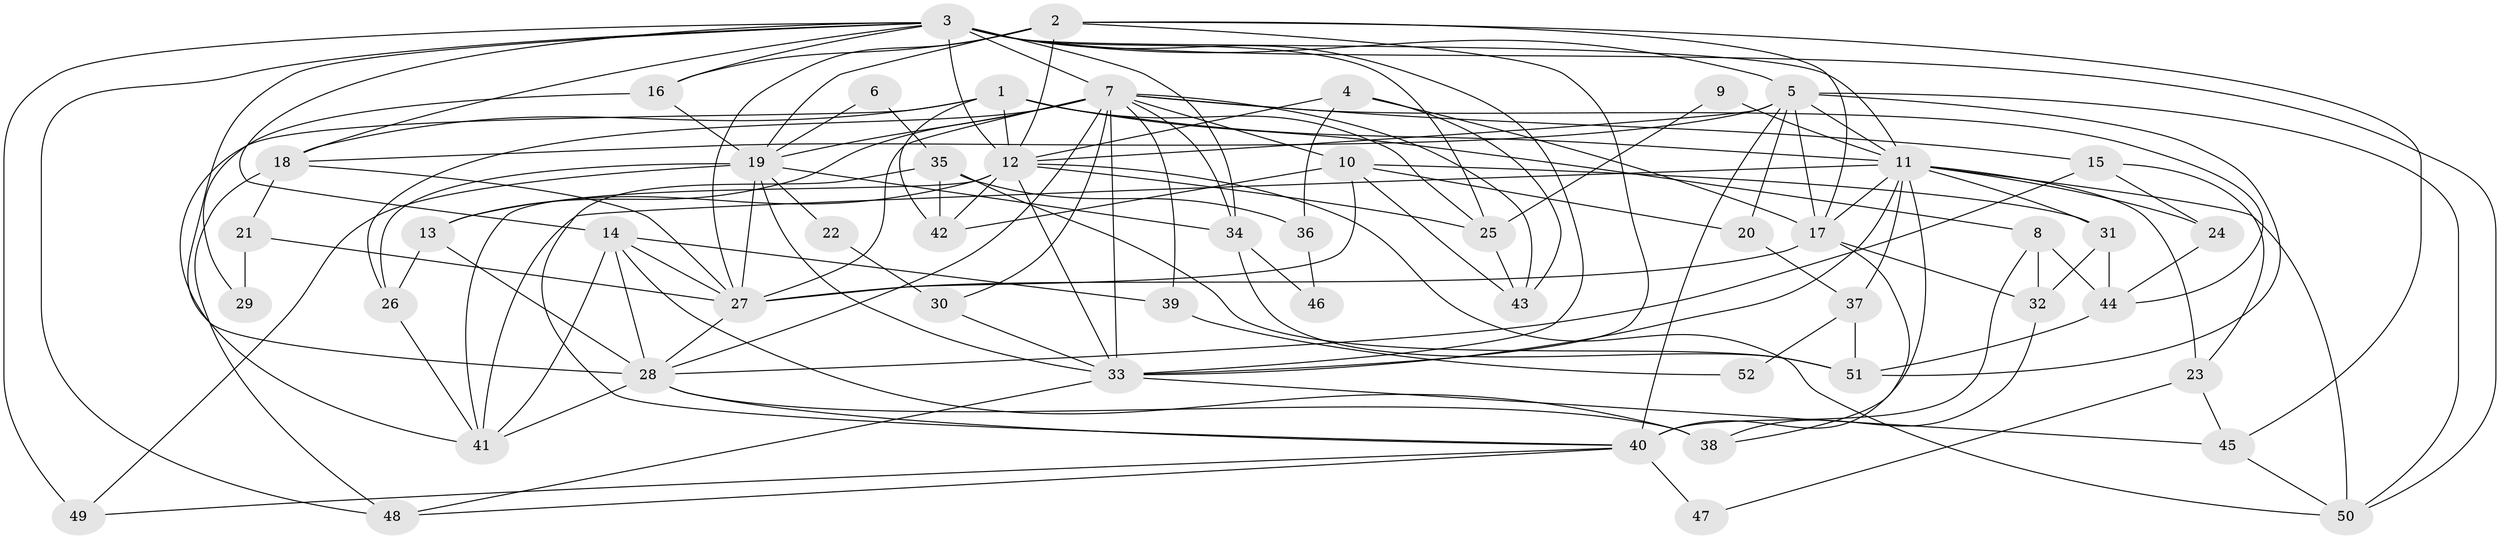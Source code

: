 // original degree distribution, {4: 0.2692307692307692, 3: 0.28846153846153844, 2: 0.11538461538461539, 5: 0.21153846153846154, 7: 0.038461538461538464, 6: 0.057692307692307696, 8: 0.019230769230769232}
// Generated by graph-tools (version 1.1) at 2025/36/03/09/25 02:36:21]
// undirected, 52 vertices, 138 edges
graph export_dot {
graph [start="1"]
  node [color=gray90,style=filled];
  1;
  2;
  3;
  4;
  5;
  6;
  7;
  8;
  9;
  10;
  11;
  12;
  13;
  14;
  15;
  16;
  17;
  18;
  19;
  20;
  21;
  22;
  23;
  24;
  25;
  26;
  27;
  28;
  29;
  30;
  31;
  32;
  33;
  34;
  35;
  36;
  37;
  38;
  39;
  40;
  41;
  42;
  43;
  44;
  45;
  46;
  47;
  48;
  49;
  50;
  51;
  52;
  1 -- 8 [weight=2.0];
  1 -- 11 [weight=1.0];
  1 -- 12 [weight=1.0];
  1 -- 18 [weight=1.0];
  1 -- 25 [weight=2.0];
  1 -- 41 [weight=1.0];
  1 -- 42 [weight=1.0];
  2 -- 12 [weight=1.0];
  2 -- 16 [weight=1.0];
  2 -- 17 [weight=1.0];
  2 -- 19 [weight=1.0];
  2 -- 27 [weight=1.0];
  2 -- 33 [weight=1.0];
  2 -- 45 [weight=1.0];
  3 -- 5 [weight=1.0];
  3 -- 7 [weight=1.0];
  3 -- 11 [weight=1.0];
  3 -- 12 [weight=1.0];
  3 -- 14 [weight=1.0];
  3 -- 16 [weight=2.0];
  3 -- 18 [weight=1.0];
  3 -- 25 [weight=1.0];
  3 -- 28 [weight=1.0];
  3 -- 33 [weight=1.0];
  3 -- 34 [weight=1.0];
  3 -- 48 [weight=1.0];
  3 -- 49 [weight=1.0];
  3 -- 50 [weight=1.0];
  4 -- 12 [weight=1.0];
  4 -- 17 [weight=1.0];
  4 -- 36 [weight=1.0];
  4 -- 43 [weight=1.0];
  5 -- 11 [weight=1.0];
  5 -- 12 [weight=1.0];
  5 -- 17 [weight=1.0];
  5 -- 18 [weight=1.0];
  5 -- 20 [weight=1.0];
  5 -- 40 [weight=2.0];
  5 -- 50 [weight=1.0];
  5 -- 51 [weight=1.0];
  6 -- 19 [weight=1.0];
  6 -- 35 [weight=1.0];
  7 -- 10 [weight=1.0];
  7 -- 13 [weight=3.0];
  7 -- 15 [weight=1.0];
  7 -- 19 [weight=2.0];
  7 -- 26 [weight=1.0];
  7 -- 27 [weight=1.0];
  7 -- 28 [weight=1.0];
  7 -- 30 [weight=1.0];
  7 -- 33 [weight=1.0];
  7 -- 34 [weight=1.0];
  7 -- 39 [weight=1.0];
  7 -- 43 [weight=1.0];
  7 -- 44 [weight=1.0];
  8 -- 32 [weight=1.0];
  8 -- 40 [weight=1.0];
  8 -- 44 [weight=1.0];
  9 -- 11 [weight=3.0];
  9 -- 25 [weight=1.0];
  10 -- 20 [weight=1.0];
  10 -- 27 [weight=1.0];
  10 -- 31 [weight=1.0];
  10 -- 42 [weight=1.0];
  10 -- 43 [weight=1.0];
  11 -- 17 [weight=1.0];
  11 -- 23 [weight=1.0];
  11 -- 24 [weight=1.0];
  11 -- 31 [weight=1.0];
  11 -- 33 [weight=1.0];
  11 -- 37 [weight=1.0];
  11 -- 40 [weight=1.0];
  11 -- 41 [weight=1.0];
  11 -- 50 [weight=1.0];
  12 -- 13 [weight=1.0];
  12 -- 25 [weight=1.0];
  12 -- 33 [weight=1.0];
  12 -- 41 [weight=2.0];
  12 -- 42 [weight=1.0];
  12 -- 50 [weight=1.0];
  13 -- 26 [weight=2.0];
  13 -- 28 [weight=1.0];
  14 -- 27 [weight=2.0];
  14 -- 28 [weight=1.0];
  14 -- 38 [weight=1.0];
  14 -- 39 [weight=1.0];
  14 -- 41 [weight=1.0];
  15 -- 23 [weight=1.0];
  15 -- 24 [weight=1.0];
  15 -- 28 [weight=1.0];
  16 -- 19 [weight=1.0];
  16 -- 29 [weight=1.0];
  17 -- 27 [weight=1.0];
  17 -- 32 [weight=1.0];
  17 -- 38 [weight=1.0];
  18 -- 21 [weight=1.0];
  18 -- 27 [weight=1.0];
  18 -- 48 [weight=1.0];
  19 -- 22 [weight=1.0];
  19 -- 26 [weight=1.0];
  19 -- 27 [weight=1.0];
  19 -- 33 [weight=1.0];
  19 -- 34 [weight=1.0];
  19 -- 49 [weight=1.0];
  20 -- 37 [weight=1.0];
  21 -- 27 [weight=1.0];
  21 -- 29 [weight=1.0];
  22 -- 30 [weight=1.0];
  23 -- 45 [weight=1.0];
  23 -- 47 [weight=1.0];
  24 -- 44 [weight=1.0];
  25 -- 43 [weight=1.0];
  26 -- 41 [weight=1.0];
  27 -- 28 [weight=1.0];
  28 -- 38 [weight=1.0];
  28 -- 40 [weight=1.0];
  28 -- 41 [weight=1.0];
  30 -- 33 [weight=1.0];
  31 -- 32 [weight=1.0];
  31 -- 44 [weight=1.0];
  32 -- 38 [weight=2.0];
  33 -- 45 [weight=1.0];
  33 -- 48 [weight=1.0];
  34 -- 46 [weight=1.0];
  34 -- 51 [weight=1.0];
  35 -- 36 [weight=1.0];
  35 -- 40 [weight=1.0];
  35 -- 42 [weight=1.0];
  35 -- 51 [weight=1.0];
  36 -- 46 [weight=1.0];
  37 -- 51 [weight=1.0];
  37 -- 52 [weight=1.0];
  39 -- 52 [weight=1.0];
  40 -- 47 [weight=1.0];
  40 -- 48 [weight=1.0];
  40 -- 49 [weight=1.0];
  44 -- 51 [weight=1.0];
  45 -- 50 [weight=1.0];
}
